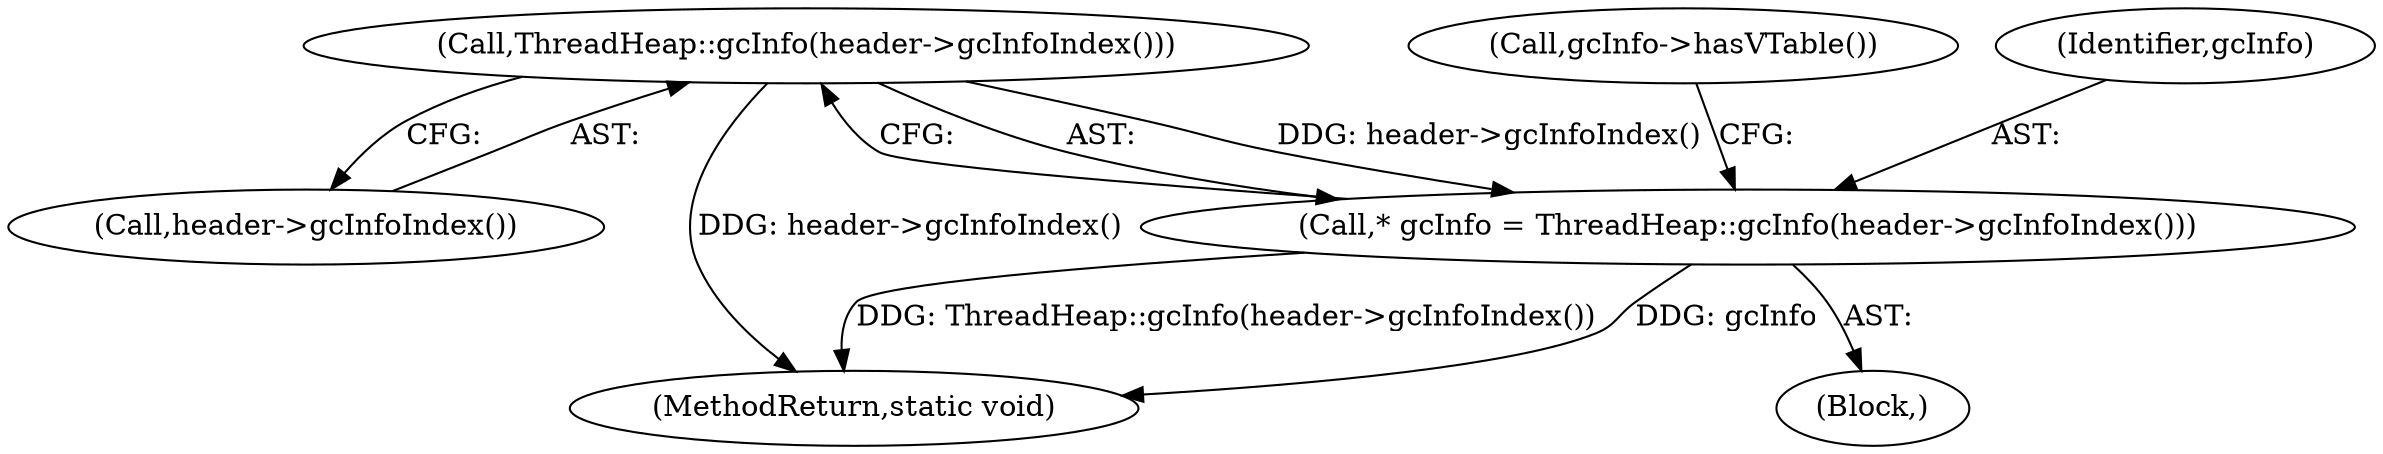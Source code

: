 digraph "0_Chrome_0749ec24fae74ec32d0567eef0e5ec43c84dbcb9_7@API" {
"1000108" [label="(Call,ThreadHeap::gcInfo(header->gcInfoIndex()))"];
"1000106" [label="(Call,* gcInfo = ThreadHeap::gcInfo(header->gcInfoIndex()))"];
"1000109" [label="(Call,header->gcInfoIndex())"];
"1000108" [label="(Call,ThreadHeap::gcInfo(header->gcInfoIndex()))"];
"1000112" [label="(Call,gcInfo->hasVTable())"];
"1000103" [label="(Block,)"];
"1000106" [label="(Call,* gcInfo = ThreadHeap::gcInfo(header->gcInfoIndex()))"];
"1000107" [label="(Identifier,gcInfo)"];
"1000130" [label="(MethodReturn,static void)"];
"1000108" -> "1000106"  [label="AST: "];
"1000108" -> "1000109"  [label="CFG: "];
"1000109" -> "1000108"  [label="AST: "];
"1000106" -> "1000108"  [label="CFG: "];
"1000108" -> "1000130"  [label="DDG: header->gcInfoIndex()"];
"1000108" -> "1000106"  [label="DDG: header->gcInfoIndex()"];
"1000106" -> "1000103"  [label="AST: "];
"1000107" -> "1000106"  [label="AST: "];
"1000112" -> "1000106"  [label="CFG: "];
"1000106" -> "1000130"  [label="DDG: ThreadHeap::gcInfo(header->gcInfoIndex())"];
"1000106" -> "1000130"  [label="DDG: gcInfo"];
}
